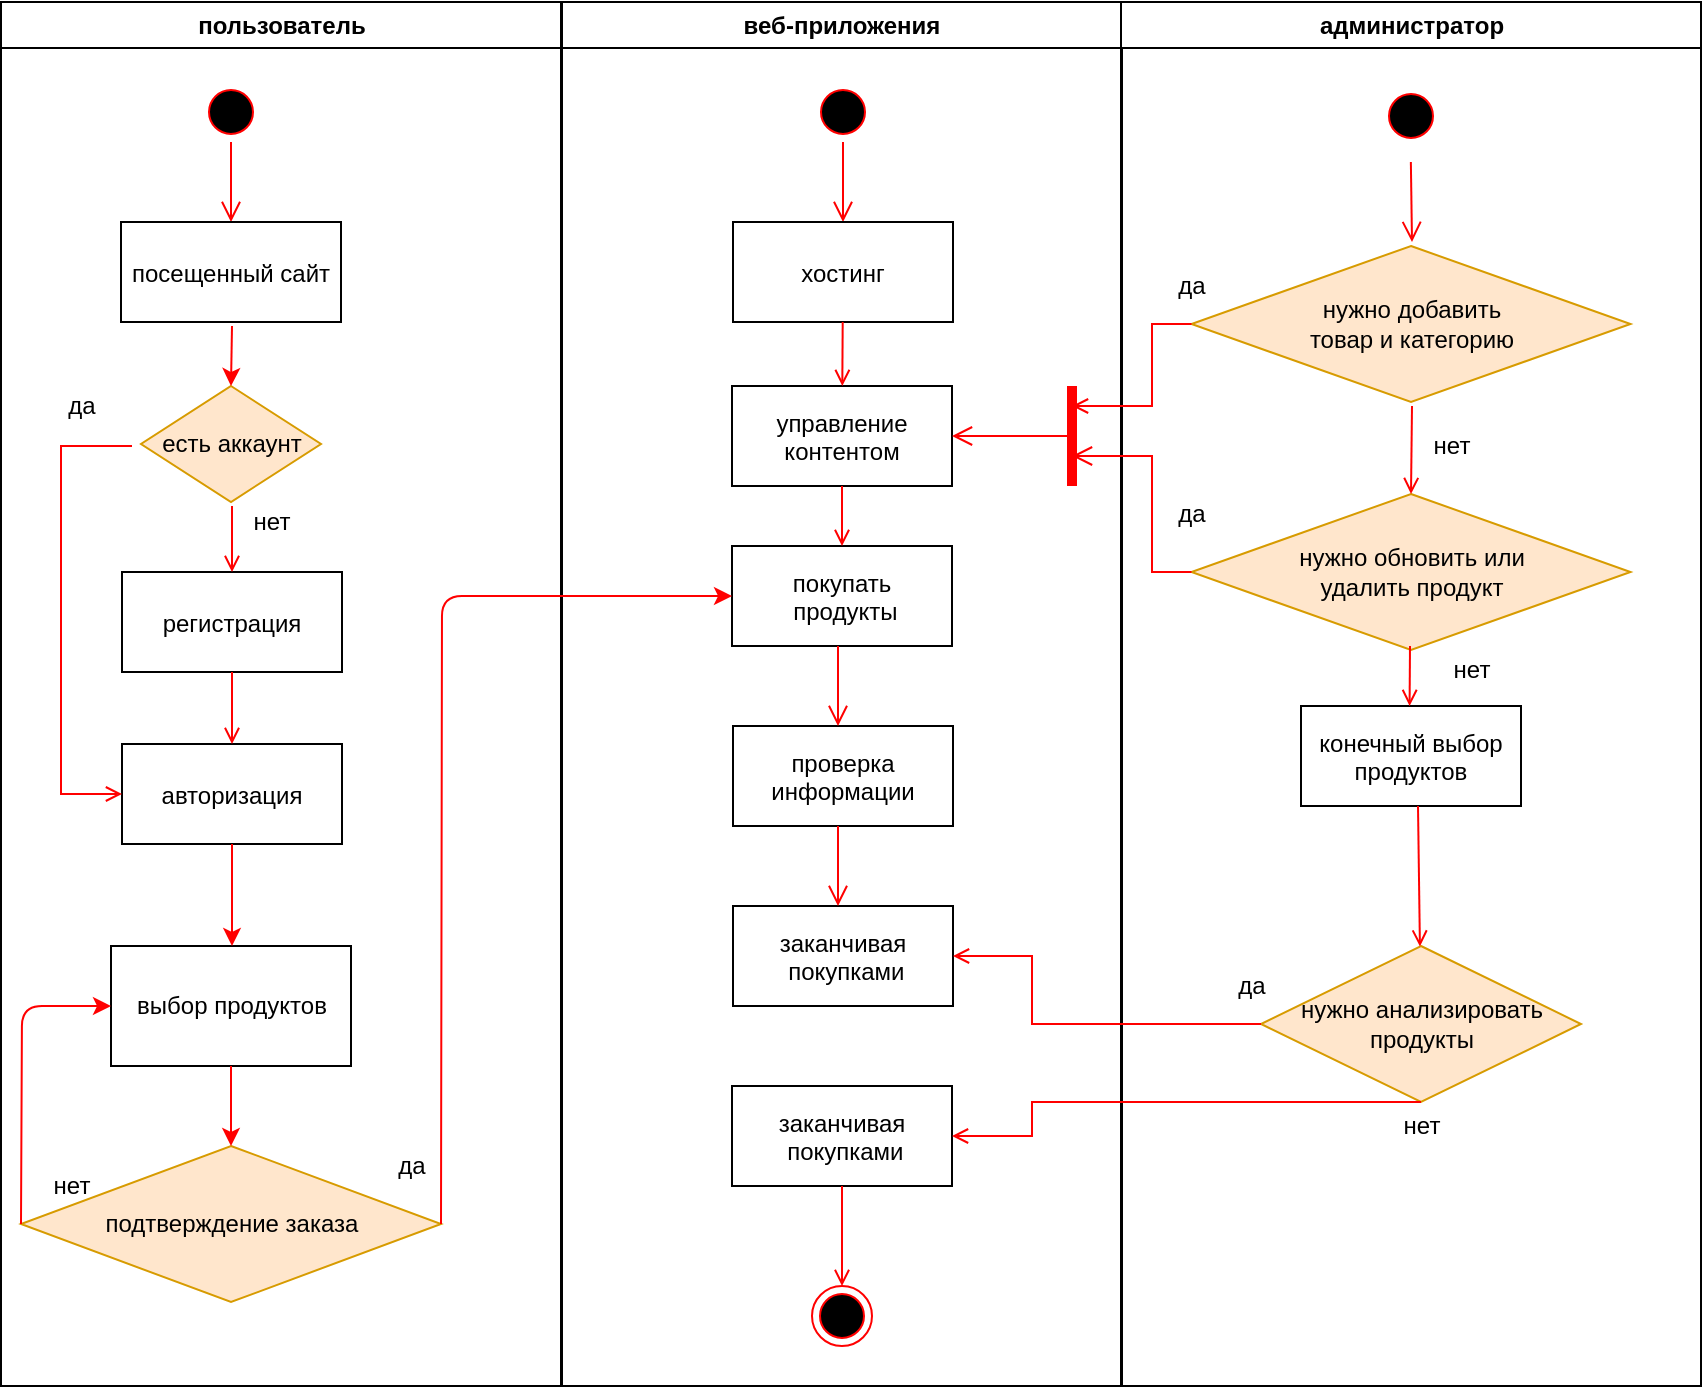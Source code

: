 <mxfile version="14.1.1" type="github">
  <diagram name="Page-1" id="e7e014a7-5840-1c2e-5031-d8a46d1fe8dd">
    <mxGraphModel dx="1283" dy="689" grid="1" gridSize="10" guides="1" tooltips="1" connect="1" arrows="1" fold="1" page="1" pageScale="1" pageWidth="1169" pageHeight="826" background="#ffffff" math="0" shadow="0">
      <root>
        <mxCell id="0" />
        <mxCell id="1" parent="0" />
        <mxCell id="2" value="пользователь" style="swimlane;whiteSpace=wrap;startSize=23;" parent="1" vertex="1">
          <mxGeometry x="164.5" y="128" width="280" height="692" as="geometry" />
        </mxCell>
        <mxCell id="5" value="" style="ellipse;shape=startState;fillColor=#000000;strokeColor=#ff0000;" parent="2" vertex="1">
          <mxGeometry x="100" y="40" width="30" height="30" as="geometry" />
        </mxCell>
        <mxCell id="6" value="" style="edgeStyle=elbowEdgeStyle;elbow=horizontal;verticalAlign=bottom;endArrow=open;endSize=8;strokeColor=#FF0000;endFill=1;rounded=0" parent="2" source="5" target="7" edge="1">
          <mxGeometry x="100" y="40" as="geometry">
            <mxPoint x="115" y="110" as="targetPoint" />
          </mxGeometry>
        </mxCell>
        <mxCell id="7" value="посещенный сайт" style="" parent="2" vertex="1">
          <mxGeometry x="60" y="110" width="110" height="50" as="geometry" />
        </mxCell>
        <mxCell id="8" value="регистрация" style="" parent="2" vertex="1">
          <mxGeometry x="60.5" y="285" width="110" height="50" as="geometry" />
        </mxCell>
        <mxCell id="9" value="" style="endArrow=open;strokeColor=#FF0000;endFill=1;rounded=0;entryX=0.5;entryY=0;entryDx=0;entryDy=0;" parent="2" target="8" edge="1">
          <mxGeometry relative="1" as="geometry">
            <mxPoint x="115.5" y="252" as="sourcePoint" />
            <Array as="points" />
          </mxGeometry>
        </mxCell>
        <mxCell id="10" value="авторизация" style="" parent="2" vertex="1">
          <mxGeometry x="60.5" y="371" width="110" height="50" as="geometry" />
        </mxCell>
        <mxCell id="11" value="" style="endArrow=open;strokeColor=#FF0000;endFill=1;rounded=0" parent="2" source="8" target="10" edge="1">
          <mxGeometry relative="1" as="geometry" />
        </mxCell>
        <mxCell id="12" value="" style="edgeStyle=elbowEdgeStyle;elbow=horizontal;strokeColor=#FF0000;endArrow=open;endFill=1;rounded=0;entryX=0;entryY=0.5;entryDx=0;entryDy=0;" parent="2" target="10" edge="1">
          <mxGeometry width="100" height="100" relative="1" as="geometry">
            <mxPoint x="65.5" y="222" as="sourcePoint" />
            <mxPoint x="55.5" y="462" as="targetPoint" />
            <Array as="points">
              <mxPoint x="30" y="250" />
            </Array>
          </mxGeometry>
        </mxCell>
        <mxCell id="RPHTuiVn-s97o81adKyA-42" value="есть аккаунт" style="rhombus;whiteSpace=wrap;html=1;fillColor=#ffe6cc;strokeColor=#d79b00;" vertex="1" parent="2">
          <mxGeometry x="70" y="192" width="90" height="58" as="geometry" />
        </mxCell>
        <mxCell id="RPHTuiVn-s97o81adKyA-44" value="да" style="text;html=1;strokeColor=none;fillColor=none;align=center;verticalAlign=middle;whiteSpace=wrap;rounded=0;" vertex="1" parent="2">
          <mxGeometry x="20.5" y="192" width="40" height="20" as="geometry" />
        </mxCell>
        <mxCell id="RPHTuiVn-s97o81adKyA-46" value="нет" style="text;html=1;strokeColor=none;fillColor=none;align=center;verticalAlign=middle;whiteSpace=wrap;rounded=0;" vertex="1" parent="2">
          <mxGeometry x="115.5" y="250" width="40" height="20" as="geometry" />
        </mxCell>
        <mxCell id="RPHTuiVn-s97o81adKyA-47" value="выбор продуктов" style="rounded=0;whiteSpace=wrap;html=1;" vertex="1" parent="2">
          <mxGeometry x="55" y="472" width="120" height="60" as="geometry" />
        </mxCell>
        <mxCell id="RPHTuiVn-s97o81adKyA-49" value="" style="endArrow=classic;html=1;fillColor=#e51400;strokeColor=#FF0000;exitX=0.5;exitY=1;exitDx=0;exitDy=0;" edge="1" parent="2" source="10">
          <mxGeometry width="50" height="50" relative="1" as="geometry">
            <mxPoint x="114" y="432" as="sourcePoint" />
            <mxPoint x="115.5" y="472" as="targetPoint" />
          </mxGeometry>
        </mxCell>
        <mxCell id="RPHTuiVn-s97o81adKyA-82" value="подтверждение заказа" style="rhombus;whiteSpace=wrap;html=1;fillColor=#ffe6cc;strokeColor=#d79b00;" vertex="1" parent="2">
          <mxGeometry x="10" y="572" width="210" height="78" as="geometry" />
        </mxCell>
        <mxCell id="RPHTuiVn-s97o81adKyA-83" value="" style="endArrow=classic;html=1;fillColor=#e51400;strokeColor=#FF0000;exitX=0.5;exitY=1;exitDx=0;exitDy=0;" edge="1" parent="2" source="RPHTuiVn-s97o81adKyA-47" target="RPHTuiVn-s97o81adKyA-82">
          <mxGeometry width="50" height="50" relative="1" as="geometry">
            <mxPoint x="125.5" y="431" as="sourcePoint" />
            <mxPoint x="125.5" y="482" as="targetPoint" />
          </mxGeometry>
        </mxCell>
        <mxCell id="RPHTuiVn-s97o81adKyA-84" value="" style="endArrow=classic;html=1;fillColor=#e51400;strokeColor=#FF0000;exitX=0;exitY=0.5;exitDx=0;exitDy=0;entryX=0;entryY=0.5;entryDx=0;entryDy=0;" edge="1" parent="2" source="RPHTuiVn-s97o81adKyA-82" target="RPHTuiVn-s97o81adKyA-47">
          <mxGeometry width="50" height="50" relative="1" as="geometry">
            <mxPoint x="135.5" y="441" as="sourcePoint" />
            <mxPoint x="135.5" y="492" as="targetPoint" />
            <Array as="points">
              <mxPoint x="10.5" y="502" />
            </Array>
          </mxGeometry>
        </mxCell>
        <mxCell id="RPHTuiVn-s97o81adKyA-85" value="да" style="text;html=1;strokeColor=none;fillColor=none;align=center;verticalAlign=middle;whiteSpace=wrap;rounded=0;" vertex="1" parent="2">
          <mxGeometry x="185.5" y="572" width="40" height="20" as="geometry" />
        </mxCell>
        <mxCell id="RPHTuiVn-s97o81adKyA-86" value="нет" style="text;html=1;strokeColor=none;fillColor=none;align=center;verticalAlign=middle;whiteSpace=wrap;rounded=0;" vertex="1" parent="2">
          <mxGeometry x="15" y="582" width="40" height="20" as="geometry" />
        </mxCell>
        <mxCell id="3" value="веб-приложения" style="swimlane;whiteSpace=wrap" parent="1" vertex="1">
          <mxGeometry x="445" y="128" width="280" height="692" as="geometry" />
        </mxCell>
        <mxCell id="13" value="" style="ellipse;shape=startState;fillColor=#000000;strokeColor=#ff0000;" parent="3" vertex="1">
          <mxGeometry x="125.5" y="40" width="30" height="30" as="geometry" />
        </mxCell>
        <mxCell id="14" value="" style="edgeStyle=elbowEdgeStyle;elbow=horizontal;verticalAlign=bottom;endArrow=open;endSize=8;strokeColor=#FF0000;endFill=1;rounded=0" parent="3" source="13" target="15" edge="1">
          <mxGeometry x="40" y="20" as="geometry">
            <mxPoint x="55" y="90" as="targetPoint" />
          </mxGeometry>
        </mxCell>
        <mxCell id="15" value="хостинг" style="" parent="3" vertex="1">
          <mxGeometry x="85.5" y="110" width="110" height="50" as="geometry" />
        </mxCell>
        <mxCell id="16" value="управление &#xa;контентом" style="" parent="3" vertex="1">
          <mxGeometry x="85" y="192" width="110" height="50" as="geometry" />
        </mxCell>
        <mxCell id="17" value="" style="endArrow=open;strokeColor=#FF0000;endFill=1;rounded=0" parent="3" source="15" target="16" edge="1">
          <mxGeometry relative="1" as="geometry" />
        </mxCell>
        <mxCell id="18" value="покупать&#xa; продукты" style="" parent="3" vertex="1">
          <mxGeometry x="85" y="272" width="110" height="50" as="geometry" />
        </mxCell>
        <mxCell id="19" value="" style="endArrow=open;strokeColor=#FF0000;endFill=1;rounded=0" parent="3" source="16" target="18" edge="1">
          <mxGeometry relative="1" as="geometry" />
        </mxCell>
        <mxCell id="30" value="заканчивая&#xa; покупками" style="" parent="3" vertex="1">
          <mxGeometry x="85" y="542" width="110" height="50" as="geometry" />
        </mxCell>
        <mxCell id="RPHTuiVn-s97o81adKyA-69" value="" style="endArrow=none;html=1;strokeColor=#FF0000;strokeWidth=5;" edge="1" parent="3">
          <mxGeometry width="50" height="50" relative="1" as="geometry">
            <mxPoint x="255" y="242" as="sourcePoint" />
            <mxPoint x="255" y="192" as="targetPoint" />
            <Array as="points">
              <mxPoint x="255" y="222" />
            </Array>
          </mxGeometry>
        </mxCell>
        <mxCell id="38" value="" style="ellipse;shape=endState;fillColor=#000000;strokeColor=#ff0000" parent="3" vertex="1">
          <mxGeometry x="125" y="642" width="30" height="30" as="geometry" />
        </mxCell>
        <mxCell id="RPHTuiVn-s97o81adKyA-88" value="заканчивая&#xa; покупками" style="" vertex="1" parent="3">
          <mxGeometry x="85.5" y="452" width="110" height="50" as="geometry" />
        </mxCell>
        <mxCell id="RPHTuiVn-s97o81adKyA-89" value="проверка &#xa;информации" style="" vertex="1" parent="3">
          <mxGeometry x="85.5" y="362" width="110" height="50" as="geometry" />
        </mxCell>
        <mxCell id="RPHTuiVn-s97o81adKyA-90" value="" style="edgeStyle=elbowEdgeStyle;elbow=horizontal;verticalAlign=bottom;endArrow=open;endSize=8;strokeColor=#FF0000;endFill=1;rounded=0" edge="1" parent="3">
          <mxGeometry x="-407.5" y="144" as="geometry">
            <mxPoint x="138.071" y="362" as="targetPoint" />
            <mxPoint x="138" y="322" as="sourcePoint" />
          </mxGeometry>
        </mxCell>
        <mxCell id="RPHTuiVn-s97o81adKyA-92" value="" style="edgeStyle=elbowEdgeStyle;elbow=horizontal;verticalAlign=bottom;endArrow=open;endSize=8;strokeColor=#FF0000;endFill=1;rounded=0" edge="1" parent="3">
          <mxGeometry x="-407.5" y="234" as="geometry">
            <mxPoint x="138.071" y="452" as="targetPoint" />
            <mxPoint x="138" y="412" as="sourcePoint" />
          </mxGeometry>
        </mxCell>
        <mxCell id="4" value="администратор" style="swimlane;whiteSpace=wrap" parent="1" vertex="1">
          <mxGeometry x="724.5" y="128" width="290" height="692" as="geometry" />
        </mxCell>
        <mxCell id="39" value="" style="endArrow=open;strokeColor=#FF0000;endFill=1;rounded=0" parent="4" edge="1">
          <mxGeometry relative="1" as="geometry">
            <mxPoint x="-139.5" y="592" as="sourcePoint" />
            <mxPoint x="-139.5" y="642" as="targetPoint" />
          </mxGeometry>
        </mxCell>
        <mxCell id="RPHTuiVn-s97o81adKyA-53" value="" style="ellipse;shape=startState;fillColor=#000000;strokeColor=#ff0000;" vertex="1" parent="4">
          <mxGeometry x="130" y="42" width="30" height="30" as="geometry" />
        </mxCell>
        <mxCell id="RPHTuiVn-s97o81adKyA-63" value="конечный выбор &#xa;продуктов" style="" vertex="1" parent="4">
          <mxGeometry x="90" y="352" width="110" height="50" as="geometry" />
        </mxCell>
        <mxCell id="RPHTuiVn-s97o81adKyA-65" value="нужно добавить &lt;br&gt;товар и категорию" style="rhombus;whiteSpace=wrap;html=1;fillColor=#ffe6cc;strokeColor=#d79b00;" vertex="1" parent="4">
          <mxGeometry x="35.25" y="122" width="219.5" height="78" as="geometry" />
        </mxCell>
        <mxCell id="RPHTuiVn-s97o81adKyA-68" value="нужно обновить или &lt;br&gt;удалить продукт" style="rhombus;whiteSpace=wrap;html=1;fillColor=#ffe6cc;strokeColor=#d79b00;" vertex="1" parent="4">
          <mxGeometry x="35.25" y="246" width="219.5" height="78" as="geometry" />
        </mxCell>
        <mxCell id="RPHTuiVn-s97o81adKyA-73" value="" style="endArrow=open;strokeColor=#FF0000;endFill=1;rounded=0;entryX=0.5;entryY=0;entryDx=0;entryDy=0;" edge="1" parent="4" target="RPHTuiVn-s97o81adKyA-68">
          <mxGeometry relative="1" as="geometry">
            <mxPoint x="145.5" y="202" as="sourcePoint" />
            <mxPoint x="155.5" y="562" as="targetPoint" />
            <Array as="points" />
          </mxGeometry>
        </mxCell>
        <mxCell id="RPHTuiVn-s97o81adKyA-75" value="да" style="text;html=1;strokeColor=none;fillColor=none;align=center;verticalAlign=middle;whiteSpace=wrap;rounded=0;" vertex="1" parent="4">
          <mxGeometry x="45.5" y="482" width="40" height="20" as="geometry" />
        </mxCell>
        <mxCell id="RPHTuiVn-s97o81adKyA-74" value="да" style="text;html=1;strokeColor=none;fillColor=none;align=center;verticalAlign=middle;whiteSpace=wrap;rounded=0;" vertex="1" parent="4">
          <mxGeometry x="15.5" y="132" width="40" height="20" as="geometry" />
        </mxCell>
        <mxCell id="RPHTuiVn-s97o81adKyA-76" value="нет" style="text;html=1;strokeColor=none;fillColor=none;align=center;verticalAlign=middle;whiteSpace=wrap;rounded=0;" vertex="1" parent="4">
          <mxGeometry x="155" y="324" width="40" height="20" as="geometry" />
        </mxCell>
        <mxCell id="RPHTuiVn-s97o81adKyA-77" value="нужно анализировать продукты" style="rhombus;whiteSpace=wrap;html=1;fillColor=#ffe6cc;strokeColor=#d79b00;" vertex="1" parent="4">
          <mxGeometry x="70" y="472" width="160" height="78" as="geometry" />
        </mxCell>
        <mxCell id="RPHTuiVn-s97o81adKyA-79" value="" style="endArrow=open;strokeColor=#FF0000;endFill=1;rounded=0;entryX=0.5;entryY=0;entryDx=0;entryDy=0;" edge="1" parent="4">
          <mxGeometry relative="1" as="geometry">
            <mxPoint x="144.5" y="322" as="sourcePoint" />
            <mxPoint x="144.29" y="352" as="targetPoint" />
            <Array as="points" />
          </mxGeometry>
        </mxCell>
        <mxCell id="RPHTuiVn-s97o81adKyA-80" value="нет" style="text;html=1;strokeColor=none;fillColor=none;align=center;verticalAlign=middle;whiteSpace=wrap;rounded=0;" vertex="1" parent="4">
          <mxGeometry x="145.5" y="212" width="40" height="20" as="geometry" />
        </mxCell>
        <mxCell id="RPHTuiVn-s97o81adKyA-87" value="" style="endArrow=open;strokeColor=#FF0000;endFill=1;rounded=0;" edge="1" parent="4" target="RPHTuiVn-s97o81adKyA-77">
          <mxGeometry relative="1" as="geometry">
            <mxPoint x="148.5" y="402" as="sourcePoint" />
            <mxPoint x="154.29" y="362" as="targetPoint" />
            <Array as="points" />
          </mxGeometry>
        </mxCell>
        <mxCell id="RPHTuiVn-s97o81adKyA-97" value="нет" style="text;html=1;strokeColor=none;fillColor=none;align=center;verticalAlign=middle;whiteSpace=wrap;rounded=0;" vertex="1" parent="4">
          <mxGeometry x="130" y="552" width="40" height="20" as="geometry" />
        </mxCell>
        <mxCell id="RPHTuiVn-s97o81adKyA-98" value="да" style="text;html=1;strokeColor=none;fillColor=none;align=center;verticalAlign=middle;whiteSpace=wrap;rounded=0;" vertex="1" parent="4">
          <mxGeometry x="15.5" y="246" width="40" height="20" as="geometry" />
        </mxCell>
        <mxCell id="RPHTuiVn-s97o81adKyA-43" value="" style="endArrow=classic;html=1;entryX=0.5;entryY=0;entryDx=0;entryDy=0;fillColor=#e51400;strokeColor=#FF0000;" edge="1" parent="1" target="RPHTuiVn-s97o81adKyA-42">
          <mxGeometry width="50" height="50" relative="1" as="geometry">
            <mxPoint x="280" y="290" as="sourcePoint" />
            <mxPoint x="620" y="390" as="targetPoint" />
          </mxGeometry>
        </mxCell>
        <mxCell id="RPHTuiVn-s97o81adKyA-67" value="" style="edgeStyle=elbowEdgeStyle;elbow=horizontal;verticalAlign=bottom;endArrow=open;endSize=8;strokeColor=#FF0000;endFill=1;rounded=0" edge="1" parent="1">
          <mxGeometry x="323.93" y="30" as="geometry">
            <mxPoint x="869.501" y="248" as="targetPoint" />
            <mxPoint x="869.43" y="208" as="sourcePoint" />
            <Array as="points">
              <mxPoint x="870" y="220" />
            </Array>
          </mxGeometry>
        </mxCell>
        <mxCell id="RPHTuiVn-s97o81adKyA-70" value="" style="edgeStyle=elbowEdgeStyle;elbow=horizontal;strokeColor=#FF0000;endArrow=open;endFill=1;rounded=0;exitX=0;exitY=0.5;exitDx=0;exitDy=0;" edge="1" parent="1" source="RPHTuiVn-s97o81adKyA-65">
          <mxGeometry width="100" height="100" relative="1" as="geometry">
            <mxPoint x="240" y="360" as="sourcePoint" />
            <mxPoint x="700" y="330" as="targetPoint" />
            <Array as="points">
              <mxPoint x="740" y="320" />
            </Array>
          </mxGeometry>
        </mxCell>
        <mxCell id="RPHTuiVn-s97o81adKyA-71" value="" style="edgeStyle=elbowEdgeStyle;elbow=horizontal;verticalAlign=bottom;endArrow=open;endSize=8;strokeColor=#FF0000;endFill=1;rounded=0;entryX=1;entryY=0.5;entryDx=0;entryDy=0;" edge="1" parent="1" target="16">
          <mxGeometry x="50" y="30" as="geometry">
            <mxPoint x="595.571" y="248" as="targetPoint" />
            <mxPoint x="700" y="345" as="sourcePoint" />
          </mxGeometry>
        </mxCell>
        <mxCell id="RPHTuiVn-s97o81adKyA-72" value="" style="edgeStyle=elbowEdgeStyle;elbow=horizontal;verticalAlign=bottom;endArrow=open;endSize=8;strokeColor=#FF0000;endFill=1;rounded=0;exitX=0;exitY=0.5;exitDx=0;exitDy=0;" edge="1" parent="1" source="RPHTuiVn-s97o81adKyA-68">
          <mxGeometry x="60" y="40" as="geometry">
            <mxPoint x="700" y="355" as="targetPoint" />
            <mxPoint x="720" y="355" as="sourcePoint" />
            <Array as="points">
              <mxPoint x="740" y="390" />
            </Array>
          </mxGeometry>
        </mxCell>
        <mxCell id="RPHTuiVn-s97o81adKyA-95" value="" style="endArrow=open;strokeColor=#FF0000;endFill=1;rounded=0;exitX=0;exitY=0.5;exitDx=0;exitDy=0;entryX=1;entryY=0.5;entryDx=0;entryDy=0;" edge="1" parent="1" source="RPHTuiVn-s97o81adKyA-77" target="RPHTuiVn-s97o81adKyA-88">
          <mxGeometry relative="1" as="geometry">
            <mxPoint x="883" y="540" as="sourcePoint" />
            <mxPoint x="883.967" y="610.26" as="targetPoint" />
            <Array as="points">
              <mxPoint x="680" y="639" />
              <mxPoint x="680" y="605" />
            </Array>
          </mxGeometry>
        </mxCell>
        <mxCell id="RPHTuiVn-s97o81adKyA-96" value="" style="endArrow=open;strokeColor=#FF0000;endFill=1;rounded=0;exitX=0.5;exitY=1;exitDx=0;exitDy=0;entryX=1;entryY=0.5;entryDx=0;entryDy=0;" edge="1" parent="1" source="RPHTuiVn-s97o81adKyA-77" target="30">
          <mxGeometry relative="1" as="geometry">
            <mxPoint x="804.5" y="649" as="sourcePoint" />
            <mxPoint x="650.5" y="615" as="targetPoint" />
            <Array as="points">
              <mxPoint x="680" y="678" />
              <mxPoint x="680" y="695" />
            </Array>
          </mxGeometry>
        </mxCell>
        <mxCell id="RPHTuiVn-s97o81adKyA-99" value="" style="endArrow=classic;html=1;fillColor=#e51400;strokeColor=#FF0000;entryX=0;entryY=0.5;entryDx=0;entryDy=0;exitX=1;exitY=0.5;exitDx=0;exitDy=0;" edge="1" parent="1" source="RPHTuiVn-s97o81adKyA-82" target="18">
          <mxGeometry width="50" height="50" relative="1" as="geometry">
            <mxPoint x="390" y="740" as="sourcePoint" />
            <mxPoint x="290" y="610" as="targetPoint" />
            <Array as="points">
              <mxPoint x="385" y="425" />
            </Array>
          </mxGeometry>
        </mxCell>
      </root>
    </mxGraphModel>
  </diagram>
</mxfile>
